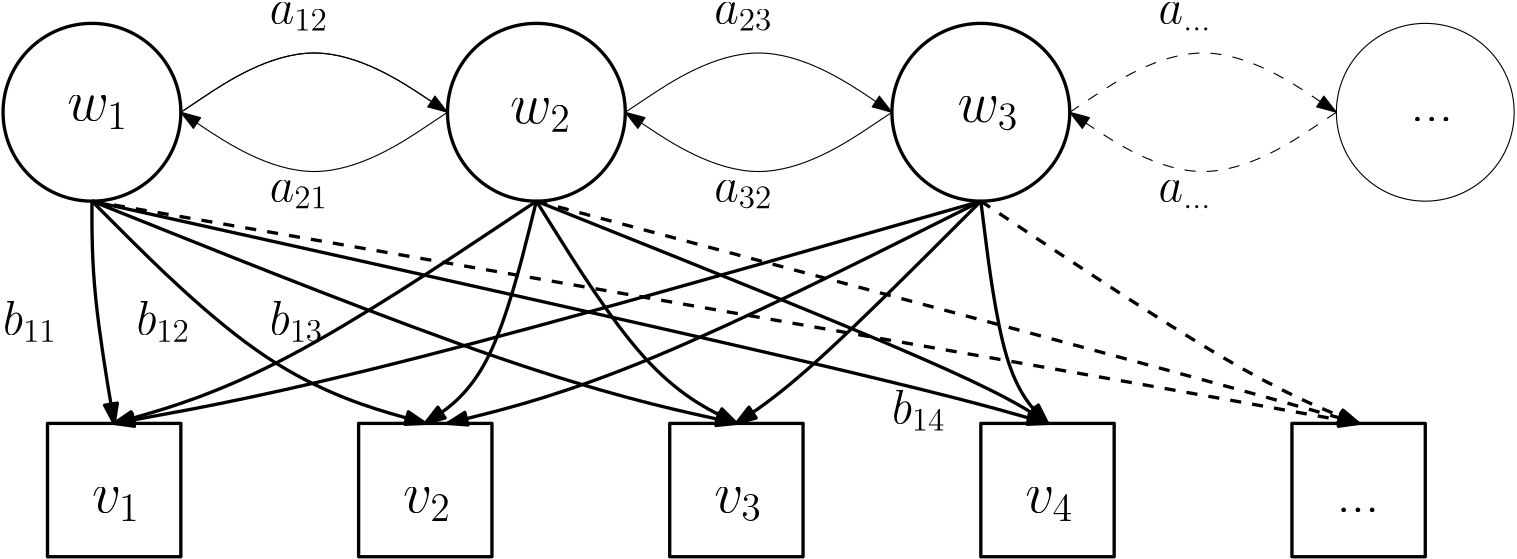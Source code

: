 <?xml version="1.0"?>
<!DOCTYPE ipe SYSTEM "ipe.dtd">
<ipe version="70005" creator="Ipe 7.1.4">
<info created="D:20130409145805" modified="D:20130409200559"/>
<ipestyle name="basic">
<symbol name="arrow/arc(spx)">
<path stroke="sym-stroke" fill="sym-stroke" pen="sym-pen">
0 0 m
-1 0.333 l
-1 -0.333 l
h
</path>
</symbol>
<symbol name="arrow/farc(spx)">
<path stroke="sym-stroke" fill="white" pen="sym-pen">
0 0 m
-1 0.333 l
-1 -0.333 l
h
</path>
</symbol>
<symbol name="mark/circle(sx)" transformations="translations">
<path fill="sym-stroke">
0.6 0 0 0.6 0 0 e
0.4 0 0 0.4 0 0 e
</path>
</symbol>
<symbol name="mark/disk(sx)" transformations="translations">
<path fill="sym-stroke">
0.6 0 0 0.6 0 0 e
</path>
</symbol>
<symbol name="mark/fdisk(sfx)" transformations="translations">
<group>
<path fill="sym-fill">
0.5 0 0 0.5 0 0 e
</path>
<path fill="sym-stroke" fillrule="eofill">
0.6 0 0 0.6 0 0 e
0.4 0 0 0.4 0 0 e
</path>
</group>
</symbol>
<symbol name="mark/box(sx)" transformations="translations">
<path fill="sym-stroke" fillrule="eofill">
-0.6 -0.6 m
0.6 -0.6 l
0.6 0.6 l
-0.6 0.6 l
h
-0.4 -0.4 m
0.4 -0.4 l
0.4 0.4 l
-0.4 0.4 l
h
</path>
</symbol>
<symbol name="mark/square(sx)" transformations="translations">
<path fill="sym-stroke">
-0.6 -0.6 m
0.6 -0.6 l
0.6 0.6 l
-0.6 0.6 l
h
</path>
</symbol>
<symbol name="mark/fsquare(sfx)" transformations="translations">
<group>
<path fill="sym-fill">
-0.5 -0.5 m
0.5 -0.5 l
0.5 0.5 l
-0.5 0.5 l
h
</path>
<path fill="sym-stroke" fillrule="eofill">
-0.6 -0.6 m
0.6 -0.6 l
0.6 0.6 l
-0.6 0.6 l
h
-0.4 -0.4 m
0.4 -0.4 l
0.4 0.4 l
-0.4 0.4 l
h
</path>
</group>
</symbol>
<symbol name="mark/cross(sx)" transformations="translations">
<group>
<path fill="sym-stroke">
-0.43 -0.57 m
0.57 0.43 l
0.43 0.57 l
-0.57 -0.43 l
h
</path>
<path fill="sym-stroke">
-0.43 0.57 m
0.57 -0.43 l
0.43 -0.57 l
-0.57 0.43 l
h
</path>
</group>
</symbol>
<symbol name="arrow/fnormal(spx)">
<path stroke="sym-stroke" fill="white" pen="sym-pen">
0 0 m
-1 0.333 l
-1 -0.333 l
h
</path>
</symbol>
<symbol name="arrow/pointed(spx)">
<path stroke="sym-stroke" fill="sym-stroke" pen="sym-pen">
0 0 m
-1 0.333 l
-0.8 0 l
-1 -0.333 l
h
</path>
</symbol>
<symbol name="arrow/fpointed(spx)">
<path stroke="sym-stroke" fill="white" pen="sym-pen">
0 0 m
-1 0.333 l
-0.8 0 l
-1 -0.333 l
h
</path>
</symbol>
<symbol name="arrow/linear(spx)">
<path stroke="sym-stroke" pen="sym-pen">
-1 0.333 m
0 0 l
-1 -0.333 l
</path>
</symbol>
<symbol name="arrow/fdouble(spx)">
<path stroke="sym-stroke" fill="white" pen="sym-pen">
0 0 m
-1 0.333 l
-1 -0.333 l
h
-1 0 m
-2 0.333 l
-2 -0.333 l
h
</path>
</symbol>
<symbol name="arrow/double(spx)">
<path stroke="sym-stroke" fill="sym-stroke" pen="sym-pen">
0 0 m
-1 0.333 l
-1 -0.333 l
h
-1 0 m
-2 0.333 l
-2 -0.333 l
h
</path>
</symbol>
<pen name="heavier" value="0.8"/>
<pen name="fat" value="1.2"/>
<pen name="ultrafat" value="2"/>
<symbolsize name="large" value="5"/>
<symbolsize name="small" value="2"/>
<symbolsize name="tiny" value="1.1"/>
<arrowsize name="large" value="10"/>
<arrowsize name="small" value="5"/>
<arrowsize name="tiny" value="3"/>
<color name="red" value="1 0 0"/>
<color name="green" value="0 1 0"/>
<color name="blue" value="0 0 1"/>
<color name="yellow" value="1 1 0"/>
<color name="orange" value="1 0.647 0"/>
<color name="gold" value="1 0.843 0"/>
<color name="purple" value="0.627 0.125 0.941"/>
<color name="gray" value="0.745"/>
<color name="brown" value="0.647 0.165 0.165"/>
<color name="navy" value="0 0 0.502"/>
<color name="pink" value="1 0.753 0.796"/>
<color name="seagreen" value="0.18 0.545 0.341"/>
<color name="turquoise" value="0.251 0.878 0.816"/>
<color name="violet" value="0.933 0.51 0.933"/>
<color name="darkblue" value="0 0 0.545"/>
<color name="darkcyan" value="0 0.545 0.545"/>
<color name="darkgray" value="0.663"/>
<color name="darkgreen" value="0 0.392 0"/>
<color name="darkmagenta" value="0.545 0 0.545"/>
<color name="darkorange" value="1 0.549 0"/>
<color name="darkred" value="0.545 0 0"/>
<color name="lightblue" value="0.678 0.847 0.902"/>
<color name="lightcyan" value="0.878 1 1"/>
<color name="lightgray" value="0.827"/>
<color name="lightgreen" value="0.565 0.933 0.565"/>
<color name="lightyellow" value="1 1 0.878"/>
<dashstyle name="dashed" value="[4] 0"/>
<dashstyle name="dotted" value="[1 3] 0"/>
<dashstyle name="dash dotted" value="[4 2 1 2] 0"/>
<dashstyle name="dash dot dotted" value="[4 2 1 2 1 2] 0"/>
<textsize name="large" value="\large"/>
<textsize name="Large" value="\Large"/>
<textsize name="LARGE" value="\LARGE"/>
<textsize name="huge" value="\huge"/>
<textsize name="Huge" value="\Huge"/>
<textsize name="small" value="\small"/>
<textsize name="footnote" value="\footnotesize"/>
<textsize name="tiny" value="\tiny"/>
<textstyle name="center" begin="\begin{center}" end="\end{center}"/>
<textstyle name="itemize" begin="\begin{itemize}" end="\end{itemize}"/>
<textstyle name="item" begin="\begin{itemize}\item{}" end="\end{itemize}"/>
<gridsize name="4 pts" value="4"/>
<gridsize name="8 pts (~3 mm)" value="8"/>
<gridsize name="16 pts (~6 mm)" value="16"/>
<gridsize name="32 pts (~12 mm)" value="32"/>
<gridsize name="10 pts (~3.5 mm)" value="10"/>
<gridsize name="20 pts (~7 mm)" value="20"/>
<gridsize name="14 pts (~5 mm)" value="14"/>
<gridsize name="28 pts (~10 mm)" value="28"/>
<gridsize name="56 pts (~20 mm)" value="56"/>
<anglesize name="90 deg" value="90"/>
<anglesize name="60 deg" value="60"/>
<anglesize name="45 deg" value="45"/>
<anglesize name="30 deg" value="30"/>
<anglesize name="22.5 deg" value="22.5"/>
<tiling name="falling" angle="-60" step="4" width="1"/>
<tiling name="rising" angle="30" step="4" width="1"/>
</ipestyle>
<page>
<layer name="alpha"/>
<view layers="alpha" active="alpha"/>
<path layer="alpha" matrix="1 0 0 1 -64 64" stroke="black" pen="fat">
32 0 0 32 128 704 e
</path>
<path matrix="1 0 0 1 -64 64" stroke="black" pen="fat">
32 0 0 32 288 704 e
</path>
<path matrix="1 0 0 1 -64 64" stroke="black" pen="fat">
32 0 0 32 448 704 e
</path>
<path matrix="1 0 0 1 -64 64" stroke="black">
160 704 m
208 736
256 704
256 704 s
</path>
<path matrix="1 0 0 1 -64 64" stroke="black" arrow="normal/normal">
160 704 m
208 736
256 704 s
</path>
<path matrix="1 0 0 1 -64 64" stroke="black" arrow="normal/normal">
256 704 m
208 672
160 704 s
</path>
<path matrix="1 0 0 1 -64 64" stroke="black" arrow="normal/normal">
320 704 m
368 736
416 704 s
</path>
<path matrix="1 0 0 1 -64 64" stroke="black" arrow="normal/normal">
416 704 m
368 672
320 704 s
</path>
<path matrix="1 0 0 1 -64 64" stroke="black" dash="dashed" arrow="normal/normal">
480 704 m
528 736
576 704 s
</path>
<path matrix="1 0 0 1 -64 64" stroke="black" dash="dashed" arrow="normal/normal">
576 704 m
528 672
480 704 s
</path>
<path stroke="black">
32 0 0 32 544 768 e
</path>
<text matrix="12597.79 0 0 -112713.95 -6651094.52 86565078.28" transformations="translations" pos="528 768" stroke="black" type="label" width="15.475" height="1.694" depth="0" valign="baseline" size="huge">...</text>
<text matrix="10.0762 0 0 -81.7768 -589.802 63569.67" transformations="translations" pos="64 768" stroke="black" type="label" width="21.984" height="8.896" depth="3.1" valign="baseline" size="huge">$w_1$</text>
<text matrix="1 0 0 1 6.51424 -3.9059" transformations="translations" pos="208 768" stroke="black" type="label" width="21.984" height="8.896" depth="3.1" valign="baseline" size="huge">$w_2$</text>
<text matrix="1 0 0 1 -8.36979 -3.34791" transformations="translations" pos="384 768" stroke="black" type="label" width="21.984" height="8.896" depth="3.1" valign="baseline" size="huge">$w_3$</text>
<text transformations="translations" pos="128 800" stroke="black" type="label" width="21.053" height="7.415" depth="2.58" valign="baseline" size="LARGE">$a_{12}$</text>
<text transformations="translations" pos="128 736" stroke="black" type="label" width="21.053" height="7.415" depth="2.58" valign="baseline" size="LARGE">$a_{21}$</text>
<text transformations="translations" pos="288 800" stroke="black" type="label" width="21.053" height="7.415" depth="2.58" valign="baseline" size="LARGE">$a_{23}$</text>
<text transformations="translations" pos="288 736" stroke="black" type="label" width="21.053" height="7.415" depth="2.58" valign="baseline" size="LARGE">$a_{32}$</text>
<text transformations="translations" pos="448 800" stroke="black" type="label" width="19.102" height="7.415" depth="2.58" valign="baseline" size="LARGE">$a_{...}$</text>
<text transformations="translations" pos="448 736" stroke="black" type="label" width="19.102" height="7.415" depth="2.58" valign="baseline" size="LARGE">$a_{...}$</text>
<path stroke="black" pen="fat">
48 656 m
48 608 l
96 608 l
96 656 l
h
</path>
<path stroke="black" pen="fat">
160 656 m
160 608 l
208 608 l
208 656 l
h
</path>
<path stroke="black" pen="fat">
272 656 m
272 608 l
320 608 l
320 656 l
h
</path>
<path stroke="black" pen="fat">
384 656 m
384 608 l
432 608 l
432 656 l
h
</path>
<path stroke="black" pen="fat">
496 656 m
496 608 l
544 608 l
544 656 l
h
</path>
<text matrix="1 0 0 1 0 -8" transformations="translations" pos="64 632" stroke="black" type="label" width="17.303" height="8.896" depth="3.1" valign="baseline" size="huge">$v_1$</text>
<text matrix="1 0 0 1 0 -8" transformations="translations" pos="176 632" stroke="black" type="label" width="17.303" height="8.896" depth="3.1" valign="baseline" size="huge">$v_2$</text>
<text transformations="translations" pos="288 624" stroke="black" type="label" width="17.303" height="8.896" depth="3.1" valign="baseline" size="huge">$v_3$</text>
<text transformations="translations" pos="400 624" stroke="black" type="label" width="17.303" height="8.896" depth="3.1" valign="baseline" size="huge">$v_4$</text>
<text transformations="translations" pos="512 624" stroke="black" type="label" width="15.475" height="1.694" depth="0" valign="baseline" size="huge">...</text>
<path stroke="black" pen="fat" arrow="normal/normal">
64 736 m
64 704
72 656 s
</path>
<path stroke="black" pen="fat" arrow="normal/normal">
64 736 m
128 672
184 656 s
</path>
<path stroke="black" pen="fat" arrow="normal/normal">
64 736 m
224 672
296 656 s
</path>
<path stroke="black" pen="fat" arrow="normal/normal">
64 736 m
352 672
408 656 s
</path>
<path stroke="black" pen="fat" arrow="normal/normal">
224 736 m
128 672
72 656 s
</path>
<path stroke="black" pen="fat" arrow="normal/normal">
224 736 m
208 672
184 656 s
</path>
<path stroke="black" pen="fat" arrow="normal/normal">
224 736 m
264 672
296 656 s
</path>
<path stroke="black" pen="fat" arrow="normal/normal">
224 736 m
384 672
408 656 s
</path>
<path stroke="black" pen="fat" arrow="normal/normal">
384 736 m
160 672
72 656 s
</path>
<path stroke="black" pen="fat" arrow="normal/normal">
384 736 m
256 672
192 656 s
</path>
<path stroke="black" pen="fat" arrow="normal/normal">
384 736 m
320 672
296 656 s
</path>
<path stroke="black" pen="fat" arrow="normal/normal">
384 736 m
392 672
408 656 s
</path>
<path stroke="black" dash="dashed" pen="fat" arrow="normal/normal">
384 736 m
480 672
520 656 s
</path>
<path stroke="black" dash="dashed" pen="fat" arrow="normal/normal">
64 736 m
432 672
520 656 s
</path>
<path stroke="black" dash="dashed" pen="fat" arrow="normal/normal">
224 736 m
464 672
520 656 s
</path>
<text transformations="translations" pos="32 688" stroke="black" type="label" width="19.371" height="11.957" depth="2.58" valign="baseline" size="LARGE">$b_{11}$</text>
<text transformations="translations" pos="80 688" stroke="black" type="label" width="19.371" height="11.957" depth="2.58" valign="baseline" size="LARGE">$b_{12}$</text>
<text transformations="translations" pos="128 688" stroke="black" type="label" width="19.371" height="11.957" depth="2.58" valign="baseline" size="LARGE">$b_{13}$</text>
<text transformations="translations" pos="352 656" stroke="black" type="label" width="19.371" height="11.957" depth="2.58" valign="baseline" size="LARGE">$b_{14}$</text>
</page>
</ipe>
